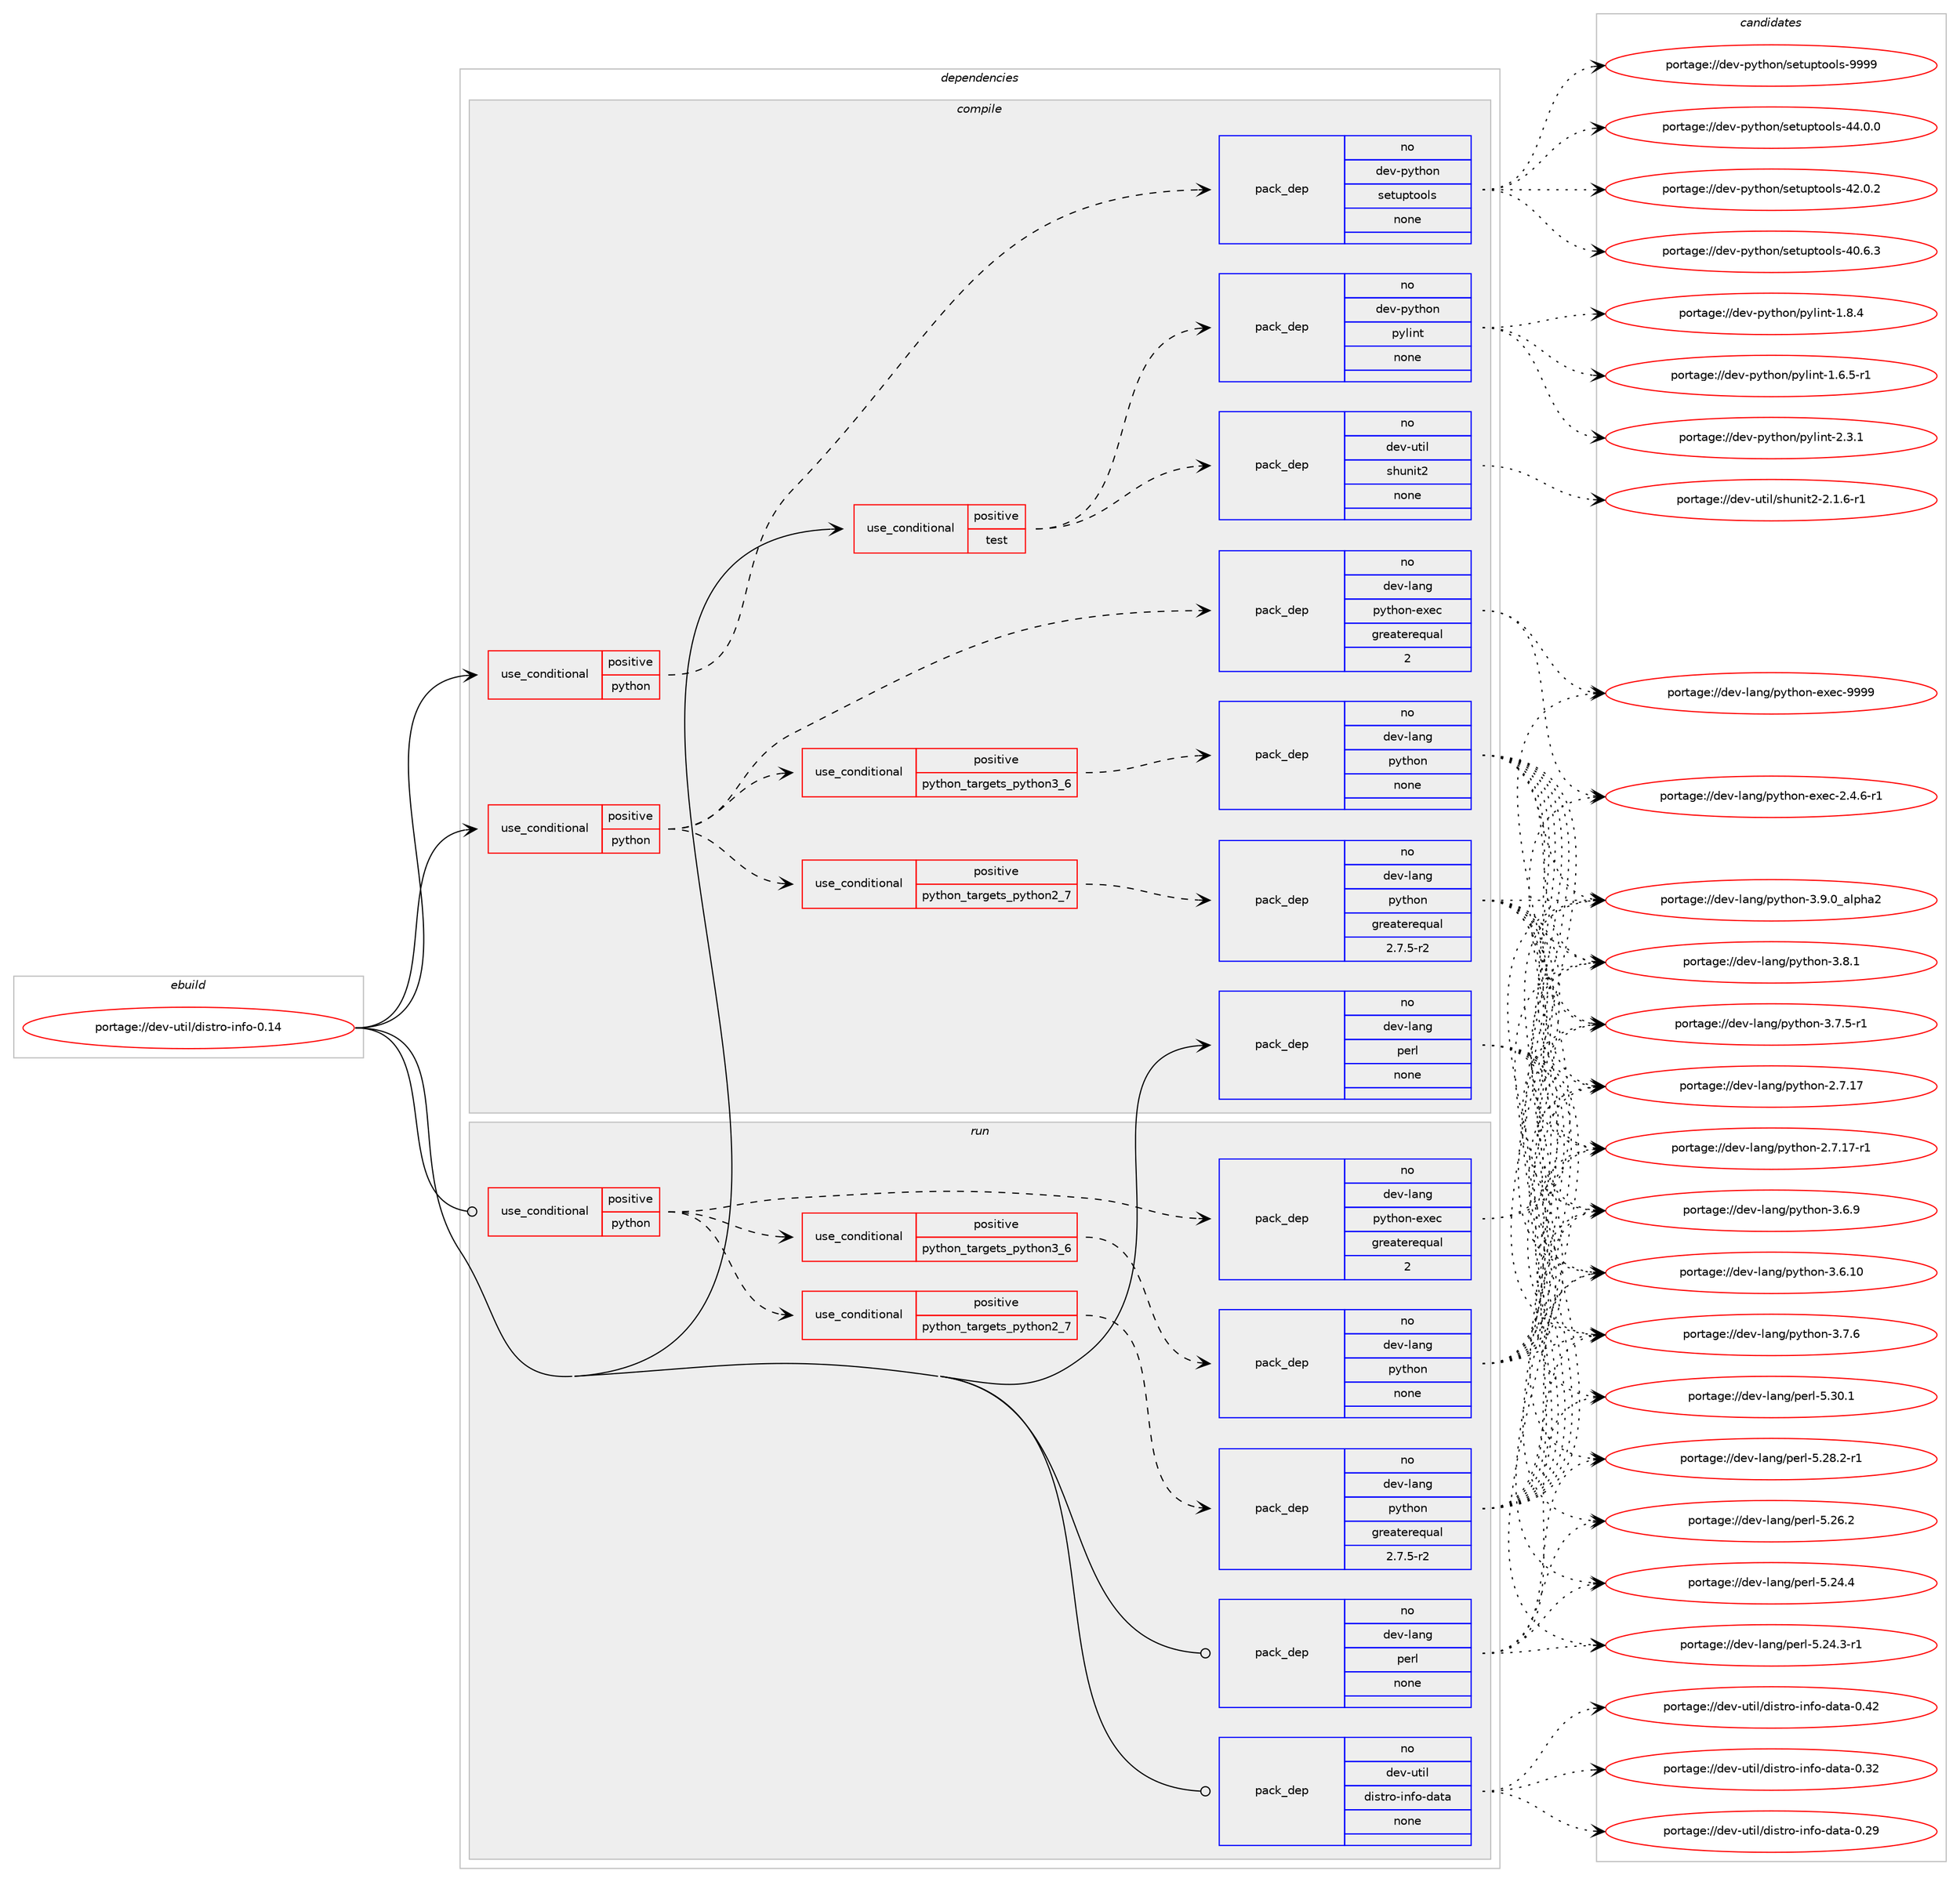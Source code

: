 digraph prolog {

# *************
# Graph options
# *************

newrank=true;
concentrate=true;
compound=true;
graph [rankdir=LR,fontname=Helvetica,fontsize=10,ranksep=1.5];#, ranksep=2.5, nodesep=0.2];
edge  [arrowhead=vee];
node  [fontname=Helvetica,fontsize=10];

# **********
# The ebuild
# **********

subgraph cluster_leftcol {
color=gray;
rank=same;
label=<<i>ebuild</i>>;
id [label="portage://dev-util/distro-info-0.14", color=red, width=4, href="../dev-util/distro-info-0.14.svg"];
}

# ****************
# The dependencies
# ****************

subgraph cluster_midcol {
color=gray;
label=<<i>dependencies</i>>;
subgraph cluster_compile {
fillcolor="#eeeeee";
style=filled;
label=<<i>compile</i>>;
subgraph cond62772 {
dependency302830 [label=<<TABLE BORDER="0" CELLBORDER="1" CELLSPACING="0" CELLPADDING="4"><TR><TD ROWSPAN="3" CELLPADDING="10">use_conditional</TD></TR><TR><TD>positive</TD></TR><TR><TD>python</TD></TR></TABLE>>, shape=none, color=red];
subgraph cond62773 {
dependency302831 [label=<<TABLE BORDER="0" CELLBORDER="1" CELLSPACING="0" CELLPADDING="4"><TR><TD ROWSPAN="3" CELLPADDING="10">use_conditional</TD></TR><TR><TD>positive</TD></TR><TR><TD>python_targets_python2_7</TD></TR></TABLE>>, shape=none, color=red];
subgraph pack235403 {
dependency302832 [label=<<TABLE BORDER="0" CELLBORDER="1" CELLSPACING="0" CELLPADDING="4" WIDTH="220"><TR><TD ROWSPAN="6" CELLPADDING="30">pack_dep</TD></TR><TR><TD WIDTH="110">no</TD></TR><TR><TD>dev-lang</TD></TR><TR><TD>python</TD></TR><TR><TD>greaterequal</TD></TR><TR><TD>2.7.5-r2</TD></TR></TABLE>>, shape=none, color=blue];
}
dependency302831:e -> dependency302832:w [weight=20,style="dashed",arrowhead="vee"];
}
dependency302830:e -> dependency302831:w [weight=20,style="dashed",arrowhead="vee"];
subgraph cond62774 {
dependency302833 [label=<<TABLE BORDER="0" CELLBORDER="1" CELLSPACING="0" CELLPADDING="4"><TR><TD ROWSPAN="3" CELLPADDING="10">use_conditional</TD></TR><TR><TD>positive</TD></TR><TR><TD>python_targets_python3_6</TD></TR></TABLE>>, shape=none, color=red];
subgraph pack235404 {
dependency302834 [label=<<TABLE BORDER="0" CELLBORDER="1" CELLSPACING="0" CELLPADDING="4" WIDTH="220"><TR><TD ROWSPAN="6" CELLPADDING="30">pack_dep</TD></TR><TR><TD WIDTH="110">no</TD></TR><TR><TD>dev-lang</TD></TR><TR><TD>python</TD></TR><TR><TD>none</TD></TR><TR><TD></TD></TR></TABLE>>, shape=none, color=blue];
}
dependency302833:e -> dependency302834:w [weight=20,style="dashed",arrowhead="vee"];
}
dependency302830:e -> dependency302833:w [weight=20,style="dashed",arrowhead="vee"];
subgraph pack235405 {
dependency302835 [label=<<TABLE BORDER="0" CELLBORDER="1" CELLSPACING="0" CELLPADDING="4" WIDTH="220"><TR><TD ROWSPAN="6" CELLPADDING="30">pack_dep</TD></TR><TR><TD WIDTH="110">no</TD></TR><TR><TD>dev-lang</TD></TR><TR><TD>python-exec</TD></TR><TR><TD>greaterequal</TD></TR><TR><TD>2</TD></TR></TABLE>>, shape=none, color=blue];
}
dependency302830:e -> dependency302835:w [weight=20,style="dashed",arrowhead="vee"];
}
id:e -> dependency302830:w [weight=20,style="solid",arrowhead="vee"];
subgraph cond62775 {
dependency302836 [label=<<TABLE BORDER="0" CELLBORDER="1" CELLSPACING="0" CELLPADDING="4"><TR><TD ROWSPAN="3" CELLPADDING="10">use_conditional</TD></TR><TR><TD>positive</TD></TR><TR><TD>python</TD></TR></TABLE>>, shape=none, color=red];
subgraph pack235406 {
dependency302837 [label=<<TABLE BORDER="0" CELLBORDER="1" CELLSPACING="0" CELLPADDING="4" WIDTH="220"><TR><TD ROWSPAN="6" CELLPADDING="30">pack_dep</TD></TR><TR><TD WIDTH="110">no</TD></TR><TR><TD>dev-python</TD></TR><TR><TD>setuptools</TD></TR><TR><TD>none</TD></TR><TR><TD></TD></TR></TABLE>>, shape=none, color=blue];
}
dependency302836:e -> dependency302837:w [weight=20,style="dashed",arrowhead="vee"];
}
id:e -> dependency302836:w [weight=20,style="solid",arrowhead="vee"];
subgraph cond62776 {
dependency302838 [label=<<TABLE BORDER="0" CELLBORDER="1" CELLSPACING="0" CELLPADDING="4"><TR><TD ROWSPAN="3" CELLPADDING="10">use_conditional</TD></TR><TR><TD>positive</TD></TR><TR><TD>test</TD></TR></TABLE>>, shape=none, color=red];
subgraph pack235407 {
dependency302839 [label=<<TABLE BORDER="0" CELLBORDER="1" CELLSPACING="0" CELLPADDING="4" WIDTH="220"><TR><TD ROWSPAN="6" CELLPADDING="30">pack_dep</TD></TR><TR><TD WIDTH="110">no</TD></TR><TR><TD>dev-util</TD></TR><TR><TD>shunit2</TD></TR><TR><TD>none</TD></TR><TR><TD></TD></TR></TABLE>>, shape=none, color=blue];
}
dependency302838:e -> dependency302839:w [weight=20,style="dashed",arrowhead="vee"];
subgraph pack235408 {
dependency302840 [label=<<TABLE BORDER="0" CELLBORDER="1" CELLSPACING="0" CELLPADDING="4" WIDTH="220"><TR><TD ROWSPAN="6" CELLPADDING="30">pack_dep</TD></TR><TR><TD WIDTH="110">no</TD></TR><TR><TD>dev-python</TD></TR><TR><TD>pylint</TD></TR><TR><TD>none</TD></TR><TR><TD></TD></TR></TABLE>>, shape=none, color=blue];
}
dependency302838:e -> dependency302840:w [weight=20,style="dashed",arrowhead="vee"];
}
id:e -> dependency302838:w [weight=20,style="solid",arrowhead="vee"];
subgraph pack235409 {
dependency302841 [label=<<TABLE BORDER="0" CELLBORDER="1" CELLSPACING="0" CELLPADDING="4" WIDTH="220"><TR><TD ROWSPAN="6" CELLPADDING="30">pack_dep</TD></TR><TR><TD WIDTH="110">no</TD></TR><TR><TD>dev-lang</TD></TR><TR><TD>perl</TD></TR><TR><TD>none</TD></TR><TR><TD></TD></TR></TABLE>>, shape=none, color=blue];
}
id:e -> dependency302841:w [weight=20,style="solid",arrowhead="vee"];
}
subgraph cluster_compileandrun {
fillcolor="#eeeeee";
style=filled;
label=<<i>compile and run</i>>;
}
subgraph cluster_run {
fillcolor="#eeeeee";
style=filled;
label=<<i>run</i>>;
subgraph cond62777 {
dependency302842 [label=<<TABLE BORDER="0" CELLBORDER="1" CELLSPACING="0" CELLPADDING="4"><TR><TD ROWSPAN="3" CELLPADDING="10">use_conditional</TD></TR><TR><TD>positive</TD></TR><TR><TD>python</TD></TR></TABLE>>, shape=none, color=red];
subgraph cond62778 {
dependency302843 [label=<<TABLE BORDER="0" CELLBORDER="1" CELLSPACING="0" CELLPADDING="4"><TR><TD ROWSPAN="3" CELLPADDING="10">use_conditional</TD></TR><TR><TD>positive</TD></TR><TR><TD>python_targets_python2_7</TD></TR></TABLE>>, shape=none, color=red];
subgraph pack235410 {
dependency302844 [label=<<TABLE BORDER="0" CELLBORDER="1" CELLSPACING="0" CELLPADDING="4" WIDTH="220"><TR><TD ROWSPAN="6" CELLPADDING="30">pack_dep</TD></TR><TR><TD WIDTH="110">no</TD></TR><TR><TD>dev-lang</TD></TR><TR><TD>python</TD></TR><TR><TD>greaterequal</TD></TR><TR><TD>2.7.5-r2</TD></TR></TABLE>>, shape=none, color=blue];
}
dependency302843:e -> dependency302844:w [weight=20,style="dashed",arrowhead="vee"];
}
dependency302842:e -> dependency302843:w [weight=20,style="dashed",arrowhead="vee"];
subgraph cond62779 {
dependency302845 [label=<<TABLE BORDER="0" CELLBORDER="1" CELLSPACING="0" CELLPADDING="4"><TR><TD ROWSPAN="3" CELLPADDING="10">use_conditional</TD></TR><TR><TD>positive</TD></TR><TR><TD>python_targets_python3_6</TD></TR></TABLE>>, shape=none, color=red];
subgraph pack235411 {
dependency302846 [label=<<TABLE BORDER="0" CELLBORDER="1" CELLSPACING="0" CELLPADDING="4" WIDTH="220"><TR><TD ROWSPAN="6" CELLPADDING="30">pack_dep</TD></TR><TR><TD WIDTH="110">no</TD></TR><TR><TD>dev-lang</TD></TR><TR><TD>python</TD></TR><TR><TD>none</TD></TR><TR><TD></TD></TR></TABLE>>, shape=none, color=blue];
}
dependency302845:e -> dependency302846:w [weight=20,style="dashed",arrowhead="vee"];
}
dependency302842:e -> dependency302845:w [weight=20,style="dashed",arrowhead="vee"];
subgraph pack235412 {
dependency302847 [label=<<TABLE BORDER="0" CELLBORDER="1" CELLSPACING="0" CELLPADDING="4" WIDTH="220"><TR><TD ROWSPAN="6" CELLPADDING="30">pack_dep</TD></TR><TR><TD WIDTH="110">no</TD></TR><TR><TD>dev-lang</TD></TR><TR><TD>python-exec</TD></TR><TR><TD>greaterequal</TD></TR><TR><TD>2</TD></TR></TABLE>>, shape=none, color=blue];
}
dependency302842:e -> dependency302847:w [weight=20,style="dashed",arrowhead="vee"];
}
id:e -> dependency302842:w [weight=20,style="solid",arrowhead="odot"];
subgraph pack235413 {
dependency302848 [label=<<TABLE BORDER="0" CELLBORDER="1" CELLSPACING="0" CELLPADDING="4" WIDTH="220"><TR><TD ROWSPAN="6" CELLPADDING="30">pack_dep</TD></TR><TR><TD WIDTH="110">no</TD></TR><TR><TD>dev-lang</TD></TR><TR><TD>perl</TD></TR><TR><TD>none</TD></TR><TR><TD></TD></TR></TABLE>>, shape=none, color=blue];
}
id:e -> dependency302848:w [weight=20,style="solid",arrowhead="odot"];
subgraph pack235414 {
dependency302849 [label=<<TABLE BORDER="0" CELLBORDER="1" CELLSPACING="0" CELLPADDING="4" WIDTH="220"><TR><TD ROWSPAN="6" CELLPADDING="30">pack_dep</TD></TR><TR><TD WIDTH="110">no</TD></TR><TR><TD>dev-util</TD></TR><TR><TD>distro-info-data</TD></TR><TR><TD>none</TD></TR><TR><TD></TD></TR></TABLE>>, shape=none, color=blue];
}
id:e -> dependency302849:w [weight=20,style="solid",arrowhead="odot"];
}
}

# **************
# The candidates
# **************

subgraph cluster_choices {
rank=same;
color=gray;
label=<<i>candidates</i>>;

subgraph choice235403 {
color=black;
nodesep=1;
choice10010111845108971101034711212111610411111045514657464895971081121049750 [label="portage://dev-lang/python-3.9.0_alpha2", color=red, width=4,href="../dev-lang/python-3.9.0_alpha2.svg"];
choice100101118451089711010347112121116104111110455146564649 [label="portage://dev-lang/python-3.8.1", color=red, width=4,href="../dev-lang/python-3.8.1.svg"];
choice100101118451089711010347112121116104111110455146554654 [label="portage://dev-lang/python-3.7.6", color=red, width=4,href="../dev-lang/python-3.7.6.svg"];
choice1001011184510897110103471121211161041111104551465546534511449 [label="portage://dev-lang/python-3.7.5-r1", color=red, width=4,href="../dev-lang/python-3.7.5-r1.svg"];
choice100101118451089711010347112121116104111110455146544657 [label="portage://dev-lang/python-3.6.9", color=red, width=4,href="../dev-lang/python-3.6.9.svg"];
choice10010111845108971101034711212111610411111045514654464948 [label="portage://dev-lang/python-3.6.10", color=red, width=4,href="../dev-lang/python-3.6.10.svg"];
choice100101118451089711010347112121116104111110455046554649554511449 [label="portage://dev-lang/python-2.7.17-r1", color=red, width=4,href="../dev-lang/python-2.7.17-r1.svg"];
choice10010111845108971101034711212111610411111045504655464955 [label="portage://dev-lang/python-2.7.17", color=red, width=4,href="../dev-lang/python-2.7.17.svg"];
dependency302832:e -> choice10010111845108971101034711212111610411111045514657464895971081121049750:w [style=dotted,weight="100"];
dependency302832:e -> choice100101118451089711010347112121116104111110455146564649:w [style=dotted,weight="100"];
dependency302832:e -> choice100101118451089711010347112121116104111110455146554654:w [style=dotted,weight="100"];
dependency302832:e -> choice1001011184510897110103471121211161041111104551465546534511449:w [style=dotted,weight="100"];
dependency302832:e -> choice100101118451089711010347112121116104111110455146544657:w [style=dotted,weight="100"];
dependency302832:e -> choice10010111845108971101034711212111610411111045514654464948:w [style=dotted,weight="100"];
dependency302832:e -> choice100101118451089711010347112121116104111110455046554649554511449:w [style=dotted,weight="100"];
dependency302832:e -> choice10010111845108971101034711212111610411111045504655464955:w [style=dotted,weight="100"];
}
subgraph choice235404 {
color=black;
nodesep=1;
choice10010111845108971101034711212111610411111045514657464895971081121049750 [label="portage://dev-lang/python-3.9.0_alpha2", color=red, width=4,href="../dev-lang/python-3.9.0_alpha2.svg"];
choice100101118451089711010347112121116104111110455146564649 [label="portage://dev-lang/python-3.8.1", color=red, width=4,href="../dev-lang/python-3.8.1.svg"];
choice100101118451089711010347112121116104111110455146554654 [label="portage://dev-lang/python-3.7.6", color=red, width=4,href="../dev-lang/python-3.7.6.svg"];
choice1001011184510897110103471121211161041111104551465546534511449 [label="portage://dev-lang/python-3.7.5-r1", color=red, width=4,href="../dev-lang/python-3.7.5-r1.svg"];
choice100101118451089711010347112121116104111110455146544657 [label="portage://dev-lang/python-3.6.9", color=red, width=4,href="../dev-lang/python-3.6.9.svg"];
choice10010111845108971101034711212111610411111045514654464948 [label="portage://dev-lang/python-3.6.10", color=red, width=4,href="../dev-lang/python-3.6.10.svg"];
choice100101118451089711010347112121116104111110455046554649554511449 [label="portage://dev-lang/python-2.7.17-r1", color=red, width=4,href="../dev-lang/python-2.7.17-r1.svg"];
choice10010111845108971101034711212111610411111045504655464955 [label="portage://dev-lang/python-2.7.17", color=red, width=4,href="../dev-lang/python-2.7.17.svg"];
dependency302834:e -> choice10010111845108971101034711212111610411111045514657464895971081121049750:w [style=dotted,weight="100"];
dependency302834:e -> choice100101118451089711010347112121116104111110455146564649:w [style=dotted,weight="100"];
dependency302834:e -> choice100101118451089711010347112121116104111110455146554654:w [style=dotted,weight="100"];
dependency302834:e -> choice1001011184510897110103471121211161041111104551465546534511449:w [style=dotted,weight="100"];
dependency302834:e -> choice100101118451089711010347112121116104111110455146544657:w [style=dotted,weight="100"];
dependency302834:e -> choice10010111845108971101034711212111610411111045514654464948:w [style=dotted,weight="100"];
dependency302834:e -> choice100101118451089711010347112121116104111110455046554649554511449:w [style=dotted,weight="100"];
dependency302834:e -> choice10010111845108971101034711212111610411111045504655464955:w [style=dotted,weight="100"];
}
subgraph choice235405 {
color=black;
nodesep=1;
choice10010111845108971101034711212111610411111045101120101994557575757 [label="portage://dev-lang/python-exec-9999", color=red, width=4,href="../dev-lang/python-exec-9999.svg"];
choice10010111845108971101034711212111610411111045101120101994550465246544511449 [label="portage://dev-lang/python-exec-2.4.6-r1", color=red, width=4,href="../dev-lang/python-exec-2.4.6-r1.svg"];
dependency302835:e -> choice10010111845108971101034711212111610411111045101120101994557575757:w [style=dotted,weight="100"];
dependency302835:e -> choice10010111845108971101034711212111610411111045101120101994550465246544511449:w [style=dotted,weight="100"];
}
subgraph choice235406 {
color=black;
nodesep=1;
choice10010111845112121116104111110471151011161171121161111111081154557575757 [label="portage://dev-python/setuptools-9999", color=red, width=4,href="../dev-python/setuptools-9999.svg"];
choice100101118451121211161041111104711510111611711211611111110811545525246484648 [label="portage://dev-python/setuptools-44.0.0", color=red, width=4,href="../dev-python/setuptools-44.0.0.svg"];
choice100101118451121211161041111104711510111611711211611111110811545525046484650 [label="portage://dev-python/setuptools-42.0.2", color=red, width=4,href="../dev-python/setuptools-42.0.2.svg"];
choice100101118451121211161041111104711510111611711211611111110811545524846544651 [label="portage://dev-python/setuptools-40.6.3", color=red, width=4,href="../dev-python/setuptools-40.6.3.svg"];
dependency302837:e -> choice10010111845112121116104111110471151011161171121161111111081154557575757:w [style=dotted,weight="100"];
dependency302837:e -> choice100101118451121211161041111104711510111611711211611111110811545525246484648:w [style=dotted,weight="100"];
dependency302837:e -> choice100101118451121211161041111104711510111611711211611111110811545525046484650:w [style=dotted,weight="100"];
dependency302837:e -> choice100101118451121211161041111104711510111611711211611111110811545524846544651:w [style=dotted,weight="100"];
}
subgraph choice235407 {
color=black;
nodesep=1;
choice1001011184511711610510847115104117110105116504550464946544511449 [label="portage://dev-util/shunit2-2.1.6-r1", color=red, width=4,href="../dev-util/shunit2-2.1.6-r1.svg"];
dependency302839:e -> choice1001011184511711610510847115104117110105116504550464946544511449:w [style=dotted,weight="100"];
}
subgraph choice235408 {
color=black;
nodesep=1;
choice1001011184511212111610411111047112121108105110116455046514649 [label="portage://dev-python/pylint-2.3.1", color=red, width=4,href="../dev-python/pylint-2.3.1.svg"];
choice1001011184511212111610411111047112121108105110116454946564652 [label="portage://dev-python/pylint-1.8.4", color=red, width=4,href="../dev-python/pylint-1.8.4.svg"];
choice10010111845112121116104111110471121211081051101164549465446534511449 [label="portage://dev-python/pylint-1.6.5-r1", color=red, width=4,href="../dev-python/pylint-1.6.5-r1.svg"];
dependency302840:e -> choice1001011184511212111610411111047112121108105110116455046514649:w [style=dotted,weight="100"];
dependency302840:e -> choice1001011184511212111610411111047112121108105110116454946564652:w [style=dotted,weight="100"];
dependency302840:e -> choice10010111845112121116104111110471121211081051101164549465446534511449:w [style=dotted,weight="100"];
}
subgraph choice235409 {
color=black;
nodesep=1;
choice10010111845108971101034711210111410845534651484649 [label="portage://dev-lang/perl-5.30.1", color=red, width=4,href="../dev-lang/perl-5.30.1.svg"];
choice100101118451089711010347112101114108455346505646504511449 [label="portage://dev-lang/perl-5.28.2-r1", color=red, width=4,href="../dev-lang/perl-5.28.2-r1.svg"];
choice10010111845108971101034711210111410845534650544650 [label="portage://dev-lang/perl-5.26.2", color=red, width=4,href="../dev-lang/perl-5.26.2.svg"];
choice10010111845108971101034711210111410845534650524652 [label="portage://dev-lang/perl-5.24.4", color=red, width=4,href="../dev-lang/perl-5.24.4.svg"];
choice100101118451089711010347112101114108455346505246514511449 [label="portage://dev-lang/perl-5.24.3-r1", color=red, width=4,href="../dev-lang/perl-5.24.3-r1.svg"];
dependency302841:e -> choice10010111845108971101034711210111410845534651484649:w [style=dotted,weight="100"];
dependency302841:e -> choice100101118451089711010347112101114108455346505646504511449:w [style=dotted,weight="100"];
dependency302841:e -> choice10010111845108971101034711210111410845534650544650:w [style=dotted,weight="100"];
dependency302841:e -> choice10010111845108971101034711210111410845534650524652:w [style=dotted,weight="100"];
dependency302841:e -> choice100101118451089711010347112101114108455346505246514511449:w [style=dotted,weight="100"];
}
subgraph choice235410 {
color=black;
nodesep=1;
choice10010111845108971101034711212111610411111045514657464895971081121049750 [label="portage://dev-lang/python-3.9.0_alpha2", color=red, width=4,href="../dev-lang/python-3.9.0_alpha2.svg"];
choice100101118451089711010347112121116104111110455146564649 [label="portage://dev-lang/python-3.8.1", color=red, width=4,href="../dev-lang/python-3.8.1.svg"];
choice100101118451089711010347112121116104111110455146554654 [label="portage://dev-lang/python-3.7.6", color=red, width=4,href="../dev-lang/python-3.7.6.svg"];
choice1001011184510897110103471121211161041111104551465546534511449 [label="portage://dev-lang/python-3.7.5-r1", color=red, width=4,href="../dev-lang/python-3.7.5-r1.svg"];
choice100101118451089711010347112121116104111110455146544657 [label="portage://dev-lang/python-3.6.9", color=red, width=4,href="../dev-lang/python-3.6.9.svg"];
choice10010111845108971101034711212111610411111045514654464948 [label="portage://dev-lang/python-3.6.10", color=red, width=4,href="../dev-lang/python-3.6.10.svg"];
choice100101118451089711010347112121116104111110455046554649554511449 [label="portage://dev-lang/python-2.7.17-r1", color=red, width=4,href="../dev-lang/python-2.7.17-r1.svg"];
choice10010111845108971101034711212111610411111045504655464955 [label="portage://dev-lang/python-2.7.17", color=red, width=4,href="../dev-lang/python-2.7.17.svg"];
dependency302844:e -> choice10010111845108971101034711212111610411111045514657464895971081121049750:w [style=dotted,weight="100"];
dependency302844:e -> choice100101118451089711010347112121116104111110455146564649:w [style=dotted,weight="100"];
dependency302844:e -> choice100101118451089711010347112121116104111110455146554654:w [style=dotted,weight="100"];
dependency302844:e -> choice1001011184510897110103471121211161041111104551465546534511449:w [style=dotted,weight="100"];
dependency302844:e -> choice100101118451089711010347112121116104111110455146544657:w [style=dotted,weight="100"];
dependency302844:e -> choice10010111845108971101034711212111610411111045514654464948:w [style=dotted,weight="100"];
dependency302844:e -> choice100101118451089711010347112121116104111110455046554649554511449:w [style=dotted,weight="100"];
dependency302844:e -> choice10010111845108971101034711212111610411111045504655464955:w [style=dotted,weight="100"];
}
subgraph choice235411 {
color=black;
nodesep=1;
choice10010111845108971101034711212111610411111045514657464895971081121049750 [label="portage://dev-lang/python-3.9.0_alpha2", color=red, width=4,href="../dev-lang/python-3.9.0_alpha2.svg"];
choice100101118451089711010347112121116104111110455146564649 [label="portage://dev-lang/python-3.8.1", color=red, width=4,href="../dev-lang/python-3.8.1.svg"];
choice100101118451089711010347112121116104111110455146554654 [label="portage://dev-lang/python-3.7.6", color=red, width=4,href="../dev-lang/python-3.7.6.svg"];
choice1001011184510897110103471121211161041111104551465546534511449 [label="portage://dev-lang/python-3.7.5-r1", color=red, width=4,href="../dev-lang/python-3.7.5-r1.svg"];
choice100101118451089711010347112121116104111110455146544657 [label="portage://dev-lang/python-3.6.9", color=red, width=4,href="../dev-lang/python-3.6.9.svg"];
choice10010111845108971101034711212111610411111045514654464948 [label="portage://dev-lang/python-3.6.10", color=red, width=4,href="../dev-lang/python-3.6.10.svg"];
choice100101118451089711010347112121116104111110455046554649554511449 [label="portage://dev-lang/python-2.7.17-r1", color=red, width=4,href="../dev-lang/python-2.7.17-r1.svg"];
choice10010111845108971101034711212111610411111045504655464955 [label="portage://dev-lang/python-2.7.17", color=red, width=4,href="../dev-lang/python-2.7.17.svg"];
dependency302846:e -> choice10010111845108971101034711212111610411111045514657464895971081121049750:w [style=dotted,weight="100"];
dependency302846:e -> choice100101118451089711010347112121116104111110455146564649:w [style=dotted,weight="100"];
dependency302846:e -> choice100101118451089711010347112121116104111110455146554654:w [style=dotted,weight="100"];
dependency302846:e -> choice1001011184510897110103471121211161041111104551465546534511449:w [style=dotted,weight="100"];
dependency302846:e -> choice100101118451089711010347112121116104111110455146544657:w [style=dotted,weight="100"];
dependency302846:e -> choice10010111845108971101034711212111610411111045514654464948:w [style=dotted,weight="100"];
dependency302846:e -> choice100101118451089711010347112121116104111110455046554649554511449:w [style=dotted,weight="100"];
dependency302846:e -> choice10010111845108971101034711212111610411111045504655464955:w [style=dotted,weight="100"];
}
subgraph choice235412 {
color=black;
nodesep=1;
choice10010111845108971101034711212111610411111045101120101994557575757 [label="portage://dev-lang/python-exec-9999", color=red, width=4,href="../dev-lang/python-exec-9999.svg"];
choice10010111845108971101034711212111610411111045101120101994550465246544511449 [label="portage://dev-lang/python-exec-2.4.6-r1", color=red, width=4,href="../dev-lang/python-exec-2.4.6-r1.svg"];
dependency302847:e -> choice10010111845108971101034711212111610411111045101120101994557575757:w [style=dotted,weight="100"];
dependency302847:e -> choice10010111845108971101034711212111610411111045101120101994550465246544511449:w [style=dotted,weight="100"];
}
subgraph choice235413 {
color=black;
nodesep=1;
choice10010111845108971101034711210111410845534651484649 [label="portage://dev-lang/perl-5.30.1", color=red, width=4,href="../dev-lang/perl-5.30.1.svg"];
choice100101118451089711010347112101114108455346505646504511449 [label="portage://dev-lang/perl-5.28.2-r1", color=red, width=4,href="../dev-lang/perl-5.28.2-r1.svg"];
choice10010111845108971101034711210111410845534650544650 [label="portage://dev-lang/perl-5.26.2", color=red, width=4,href="../dev-lang/perl-5.26.2.svg"];
choice10010111845108971101034711210111410845534650524652 [label="portage://dev-lang/perl-5.24.4", color=red, width=4,href="../dev-lang/perl-5.24.4.svg"];
choice100101118451089711010347112101114108455346505246514511449 [label="portage://dev-lang/perl-5.24.3-r1", color=red, width=4,href="../dev-lang/perl-5.24.3-r1.svg"];
dependency302848:e -> choice10010111845108971101034711210111410845534651484649:w [style=dotted,weight="100"];
dependency302848:e -> choice100101118451089711010347112101114108455346505646504511449:w [style=dotted,weight="100"];
dependency302848:e -> choice10010111845108971101034711210111410845534650544650:w [style=dotted,weight="100"];
dependency302848:e -> choice10010111845108971101034711210111410845534650524652:w [style=dotted,weight="100"];
dependency302848:e -> choice100101118451089711010347112101114108455346505246514511449:w [style=dotted,weight="100"];
}
subgraph choice235414 {
color=black;
nodesep=1;
choice1001011184511711610510847100105115116114111451051101021114510097116974548465250 [label="portage://dev-util/distro-info-data-0.42", color=red, width=4,href="../dev-util/distro-info-data-0.42.svg"];
choice1001011184511711610510847100105115116114111451051101021114510097116974548465150 [label="portage://dev-util/distro-info-data-0.32", color=red, width=4,href="../dev-util/distro-info-data-0.32.svg"];
choice1001011184511711610510847100105115116114111451051101021114510097116974548465057 [label="portage://dev-util/distro-info-data-0.29", color=red, width=4,href="../dev-util/distro-info-data-0.29.svg"];
dependency302849:e -> choice1001011184511711610510847100105115116114111451051101021114510097116974548465250:w [style=dotted,weight="100"];
dependency302849:e -> choice1001011184511711610510847100105115116114111451051101021114510097116974548465150:w [style=dotted,weight="100"];
dependency302849:e -> choice1001011184511711610510847100105115116114111451051101021114510097116974548465057:w [style=dotted,weight="100"];
}
}

}
